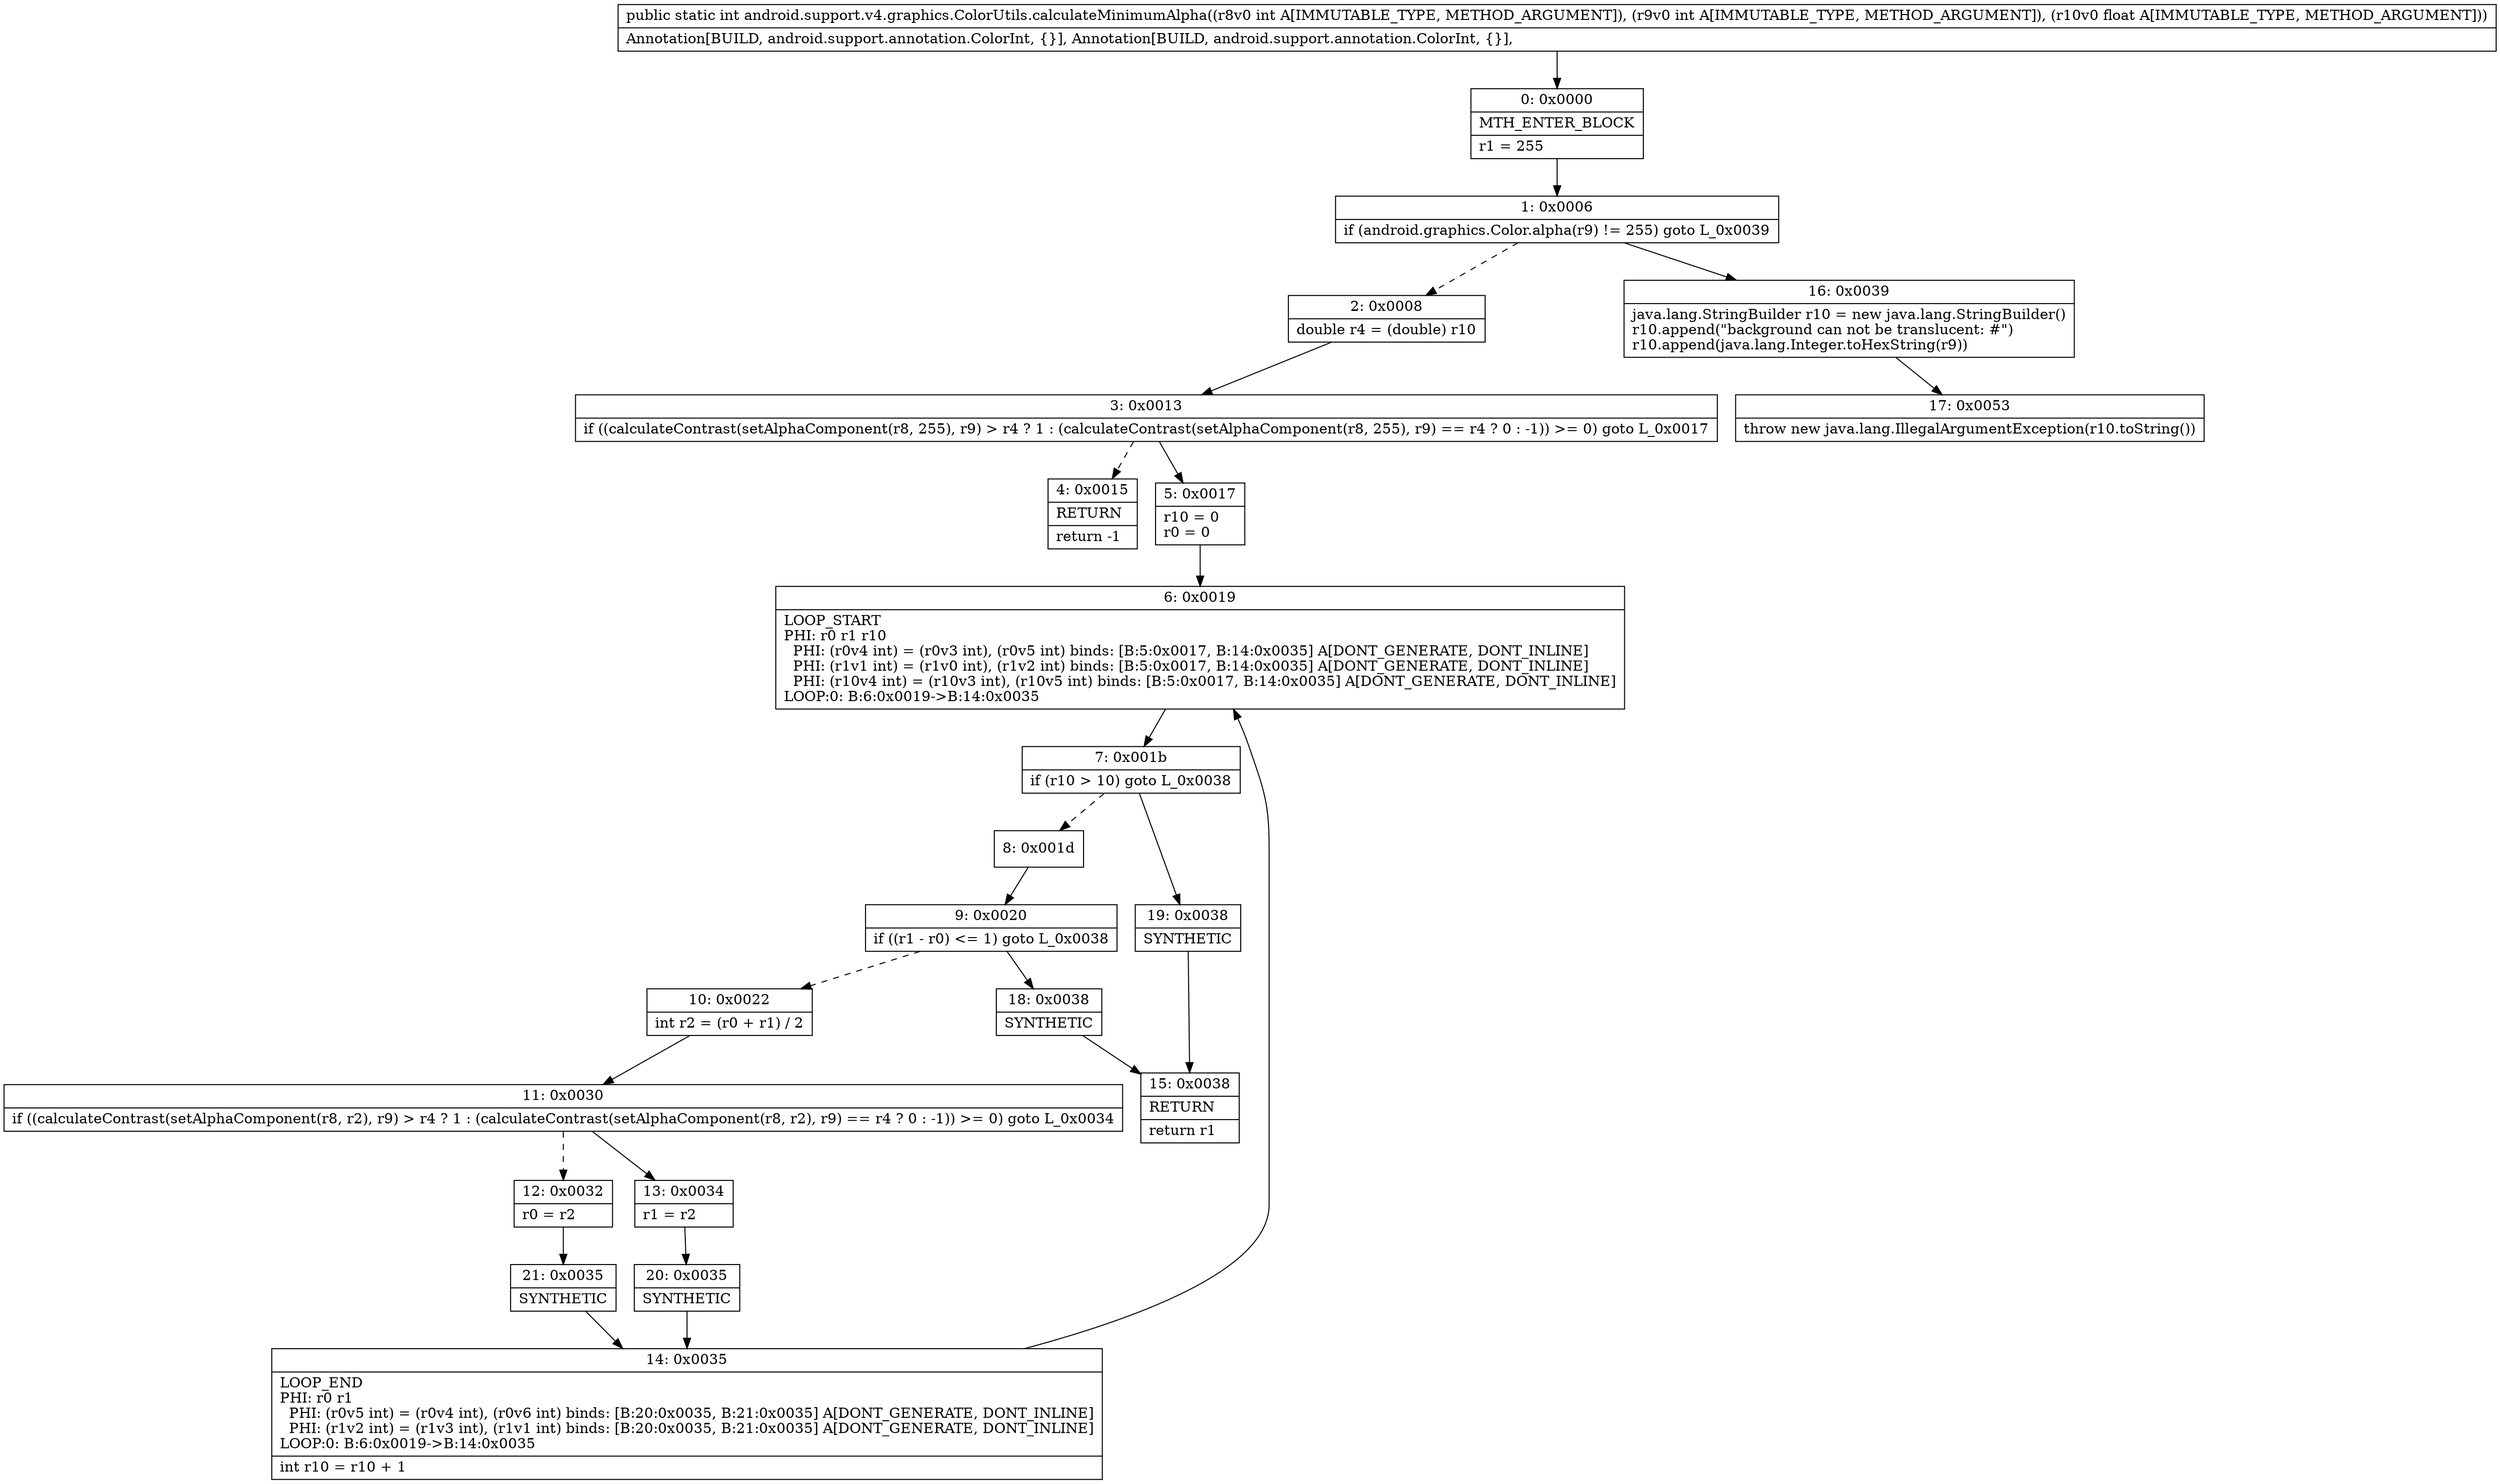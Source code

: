 digraph "CFG forandroid.support.v4.graphics.ColorUtils.calculateMinimumAlpha(IIF)I" {
Node_0 [shape=record,label="{0\:\ 0x0000|MTH_ENTER_BLOCK\l|r1 = 255\l}"];
Node_1 [shape=record,label="{1\:\ 0x0006|if (android.graphics.Color.alpha(r9) != 255) goto L_0x0039\l}"];
Node_2 [shape=record,label="{2\:\ 0x0008|double r4 = (double) r10\l}"];
Node_3 [shape=record,label="{3\:\ 0x0013|if ((calculateContrast(setAlphaComponent(r8, 255), r9) \> r4 ? 1 : (calculateContrast(setAlphaComponent(r8, 255), r9) == r4 ? 0 : \-1)) \>= 0) goto L_0x0017\l}"];
Node_4 [shape=record,label="{4\:\ 0x0015|RETURN\l|return \-1\l}"];
Node_5 [shape=record,label="{5\:\ 0x0017|r10 = 0\lr0 = 0\l}"];
Node_6 [shape=record,label="{6\:\ 0x0019|LOOP_START\lPHI: r0 r1 r10 \l  PHI: (r0v4 int) = (r0v3 int), (r0v5 int) binds: [B:5:0x0017, B:14:0x0035] A[DONT_GENERATE, DONT_INLINE]\l  PHI: (r1v1 int) = (r1v0 int), (r1v2 int) binds: [B:5:0x0017, B:14:0x0035] A[DONT_GENERATE, DONT_INLINE]\l  PHI: (r10v4 int) = (r10v3 int), (r10v5 int) binds: [B:5:0x0017, B:14:0x0035] A[DONT_GENERATE, DONT_INLINE]\lLOOP:0: B:6:0x0019\-\>B:14:0x0035\l}"];
Node_7 [shape=record,label="{7\:\ 0x001b|if (r10 \> 10) goto L_0x0038\l}"];
Node_8 [shape=record,label="{8\:\ 0x001d}"];
Node_9 [shape=record,label="{9\:\ 0x0020|if ((r1 \- r0) \<= 1) goto L_0x0038\l}"];
Node_10 [shape=record,label="{10\:\ 0x0022|int r2 = (r0 + r1) \/ 2\l}"];
Node_11 [shape=record,label="{11\:\ 0x0030|if ((calculateContrast(setAlphaComponent(r8, r2), r9) \> r4 ? 1 : (calculateContrast(setAlphaComponent(r8, r2), r9) == r4 ? 0 : \-1)) \>= 0) goto L_0x0034\l}"];
Node_12 [shape=record,label="{12\:\ 0x0032|r0 = r2\l}"];
Node_13 [shape=record,label="{13\:\ 0x0034|r1 = r2\l}"];
Node_14 [shape=record,label="{14\:\ 0x0035|LOOP_END\lPHI: r0 r1 \l  PHI: (r0v5 int) = (r0v4 int), (r0v6 int) binds: [B:20:0x0035, B:21:0x0035] A[DONT_GENERATE, DONT_INLINE]\l  PHI: (r1v2 int) = (r1v3 int), (r1v1 int) binds: [B:20:0x0035, B:21:0x0035] A[DONT_GENERATE, DONT_INLINE]\lLOOP:0: B:6:0x0019\-\>B:14:0x0035\l|int r10 = r10 + 1\l}"];
Node_15 [shape=record,label="{15\:\ 0x0038|RETURN\l|return r1\l}"];
Node_16 [shape=record,label="{16\:\ 0x0039|java.lang.StringBuilder r10 = new java.lang.StringBuilder()\lr10.append(\"background can not be translucent: #\")\lr10.append(java.lang.Integer.toHexString(r9))\l}"];
Node_17 [shape=record,label="{17\:\ 0x0053|throw new java.lang.IllegalArgumentException(r10.toString())\l}"];
Node_18 [shape=record,label="{18\:\ 0x0038|SYNTHETIC\l}"];
Node_19 [shape=record,label="{19\:\ 0x0038|SYNTHETIC\l}"];
Node_20 [shape=record,label="{20\:\ 0x0035|SYNTHETIC\l}"];
Node_21 [shape=record,label="{21\:\ 0x0035|SYNTHETIC\l}"];
MethodNode[shape=record,label="{public static int android.support.v4.graphics.ColorUtils.calculateMinimumAlpha((r8v0 int A[IMMUTABLE_TYPE, METHOD_ARGUMENT]), (r9v0 int A[IMMUTABLE_TYPE, METHOD_ARGUMENT]), (r10v0 float A[IMMUTABLE_TYPE, METHOD_ARGUMENT]))  | Annotation[BUILD, android.support.annotation.ColorInt, \{\}], Annotation[BUILD, android.support.annotation.ColorInt, \{\}], \l}"];
MethodNode -> Node_0;
Node_0 -> Node_1;
Node_1 -> Node_2[style=dashed];
Node_1 -> Node_16;
Node_2 -> Node_3;
Node_3 -> Node_4[style=dashed];
Node_3 -> Node_5;
Node_5 -> Node_6;
Node_6 -> Node_7;
Node_7 -> Node_8[style=dashed];
Node_7 -> Node_19;
Node_8 -> Node_9;
Node_9 -> Node_10[style=dashed];
Node_9 -> Node_18;
Node_10 -> Node_11;
Node_11 -> Node_12[style=dashed];
Node_11 -> Node_13;
Node_12 -> Node_21;
Node_13 -> Node_20;
Node_14 -> Node_6;
Node_16 -> Node_17;
Node_18 -> Node_15;
Node_19 -> Node_15;
Node_20 -> Node_14;
Node_21 -> Node_14;
}

